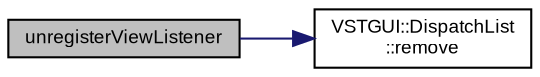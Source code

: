 digraph "unregisterViewListener"
{
  bgcolor="transparent";
  edge [fontname="Arial",fontsize="9",labelfontname="Arial",labelfontsize="9"];
  node [fontname="Arial",fontsize="9",shape=record];
  rankdir="LR";
  Node1 [label="unregisterViewListener",height=0.2,width=0.4,color="black", fillcolor="grey75", style="filled" fontcolor="black"];
  Node1 -> Node2 [color="midnightblue",fontsize="9",style="solid",fontname="Arial"];
  Node2 [label="VSTGUI::DispatchList\l::remove",height=0.2,width=0.4,color="black",URL="$class_v_s_t_g_u_i_1_1_dispatch_list.html#a8a37bc579aa938e4de42d1e807491548"];
}
